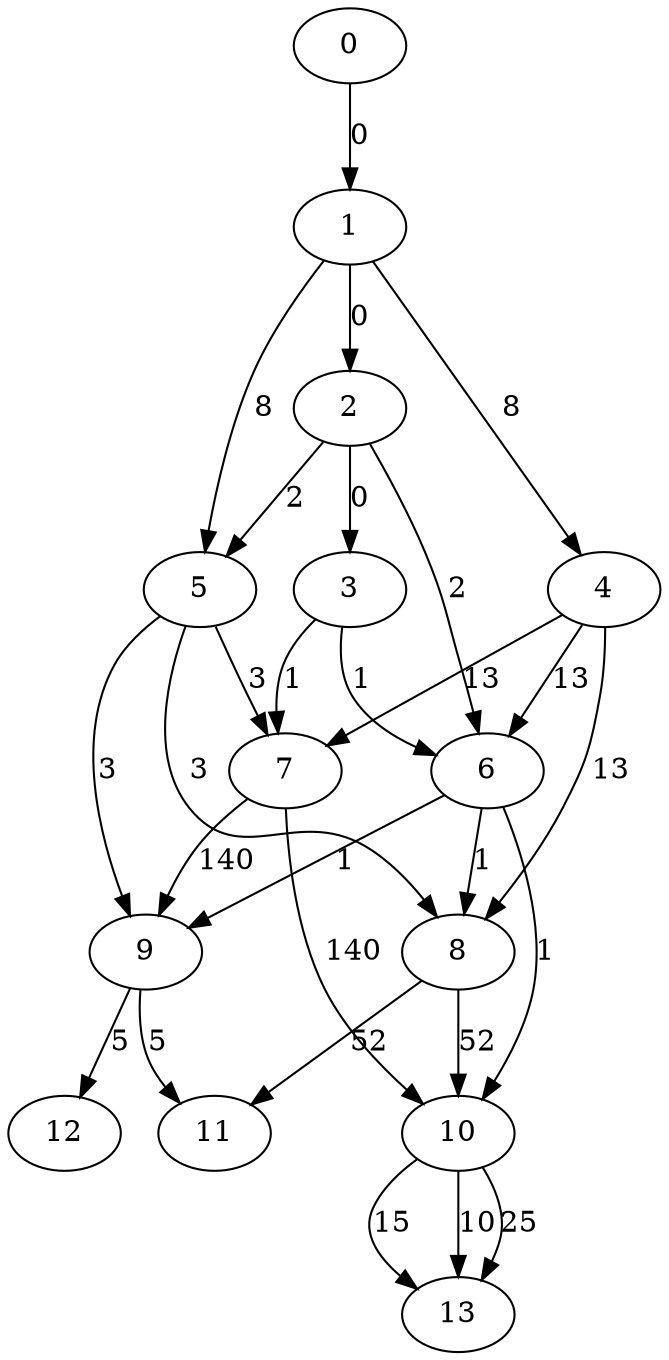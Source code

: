digraph G{
0->1[label="0"];
1->2[label="0"];
1->4[label="8"];
1->5[label="8"];
2->3[label="0"];
2->5[label="2"];
2->6[label="2"];
3->6[label="1"];
3->7[label="1"];
4->6[label="13"];
4->7[label="13"];
4->8[label="13"];
5->7[label="3"];
5->8[label="3"];
5->9[label="3"];
6->8[label="1"];
6->9[label="1"];
6->10[label="1"];
7->9[label="140"];
7->10[label="140"];
8->10[label="52"];
8->11[label="52"];
9->11[label="5"];
9->12[label="5"];
10->13[label="15"];
10->13[label="10"];
10->13[label="25"];
}
